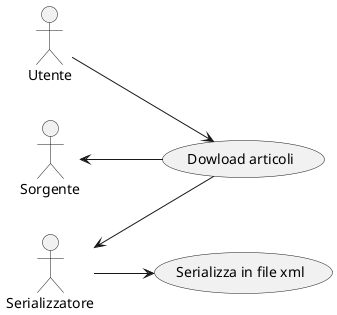 @startuml

left to right direction

Utente --> (Dowload articoli)
Sorgente <-- (Dowload articoli)
Serializzatore --> (Serializza in file xml)
Serializzatore <-- (Dowload articoli)

@enduml
